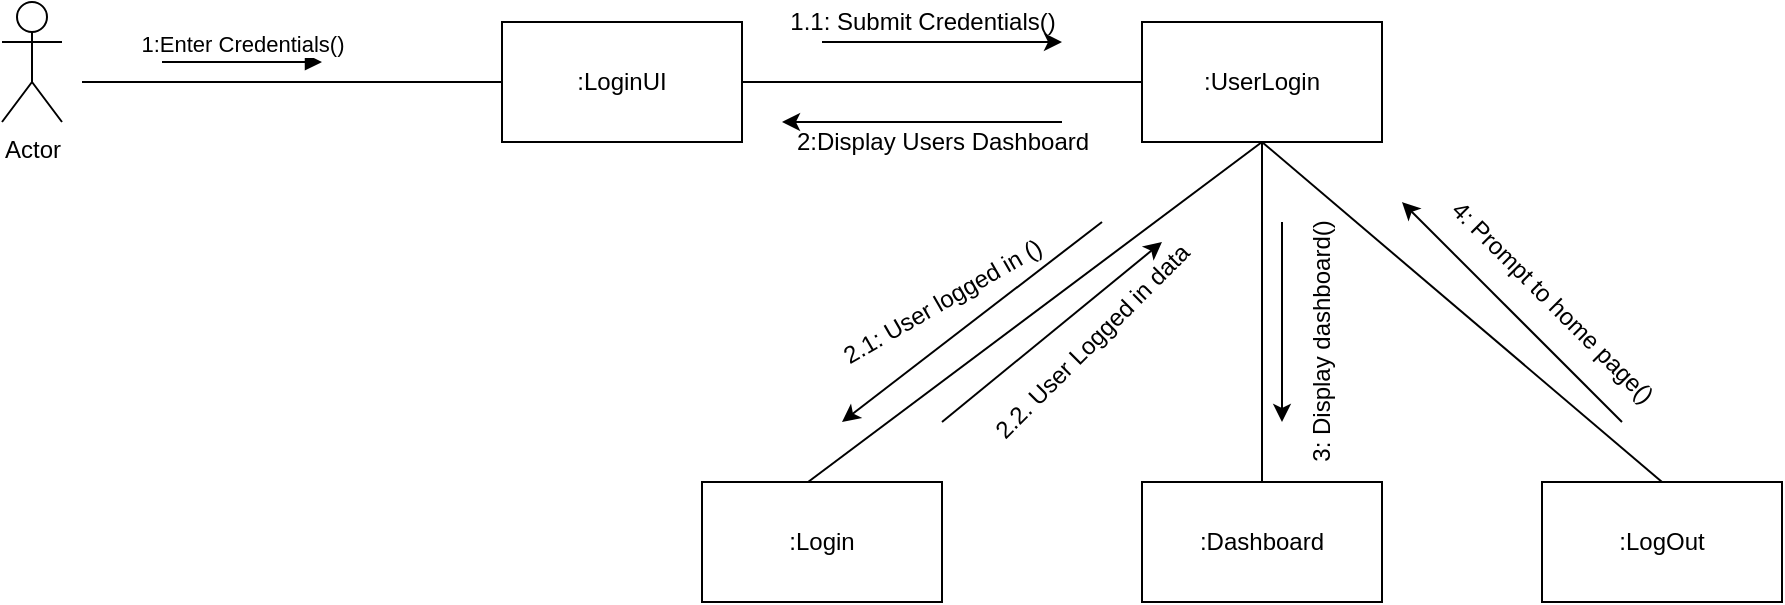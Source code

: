 <mxfile version="17.4.6" type="device"><diagram id="MWAw6mN7mnWIaNWjDNI8" name="Page-1"><mxGraphModel dx="1422" dy="715" grid="1" gridSize="10" guides="1" tooltips="1" connect="1" arrows="1" fold="1" page="1" pageScale="1" pageWidth="850" pageHeight="1100" math="0" shadow="0"><root><mxCell id="0"/><mxCell id="1" parent="0"/><mxCell id="IvDolovTOMa1YK239HX_-1" value="Actor" style="shape=umlActor;verticalLabelPosition=bottom;verticalAlign=top;html=1;outlineConnect=0;" vertex="1" parent="1"><mxGeometry x="120" y="230" width="30" height="60" as="geometry"/></mxCell><mxCell id="IvDolovTOMa1YK239HX_-2" value=":LoginUI" style="rounded=0;whiteSpace=wrap;html=1;" vertex="1" parent="1"><mxGeometry x="370" y="240" width="120" height="60" as="geometry"/></mxCell><mxCell id="IvDolovTOMa1YK239HX_-3" value=":UserLogin" style="rounded=0;whiteSpace=wrap;html=1;" vertex="1" parent="1"><mxGeometry x="690" y="240" width="120" height="60" as="geometry"/></mxCell><mxCell id="IvDolovTOMa1YK239HX_-4" value=":LogOut" style="rounded=0;whiteSpace=wrap;html=1;" vertex="1" parent="1"><mxGeometry x="890" y="470" width="120" height="60" as="geometry"/></mxCell><mxCell id="IvDolovTOMa1YK239HX_-5" value=":Dashboard" style="rounded=0;whiteSpace=wrap;html=1;" vertex="1" parent="1"><mxGeometry x="690" y="470" width="120" height="60" as="geometry"/></mxCell><mxCell id="IvDolovTOMa1YK239HX_-6" value=":Login" style="rounded=0;whiteSpace=wrap;html=1;" vertex="1" parent="1"><mxGeometry x="470" y="470" width="120" height="60" as="geometry"/></mxCell><mxCell id="IvDolovTOMa1YK239HX_-7" value="1:Enter Credentials()" style="html=1;verticalAlign=bottom;endArrow=block;rounded=0;" edge="1" parent="1"><mxGeometry width="80" relative="1" as="geometry"><mxPoint x="200" y="260" as="sourcePoint"/><mxPoint x="280" y="260" as="targetPoint"/></mxGeometry></mxCell><mxCell id="IvDolovTOMa1YK239HX_-8" value="" style="endArrow=none;html=1;rounded=0;entryX=0;entryY=0.5;entryDx=0;entryDy=0;" edge="1" parent="1" target="IvDolovTOMa1YK239HX_-2"><mxGeometry width="50" height="50" relative="1" as="geometry"><mxPoint x="160" y="270" as="sourcePoint"/><mxPoint x="240" y="280" as="targetPoint"/></mxGeometry></mxCell><mxCell id="IvDolovTOMa1YK239HX_-9" value="" style="endArrow=none;html=1;rounded=0;entryX=0;entryY=0.5;entryDx=0;entryDy=0;exitX=1;exitY=0.5;exitDx=0;exitDy=0;" edge="1" parent="1" source="IvDolovTOMa1YK239HX_-2" target="IvDolovTOMa1YK239HX_-3"><mxGeometry width="50" height="50" relative="1" as="geometry"><mxPoint x="540" y="330" as="sourcePoint"/><mxPoint x="590" y="280" as="targetPoint"/></mxGeometry></mxCell><mxCell id="IvDolovTOMa1YK239HX_-10" value="" style="endArrow=none;html=1;rounded=0;entryX=0.5;entryY=1;entryDx=0;entryDy=0;exitX=0.5;exitY=0;exitDx=0;exitDy=0;" edge="1" parent="1" source="IvDolovTOMa1YK239HX_-4" target="IvDolovTOMa1YK239HX_-3"><mxGeometry width="50" height="50" relative="1" as="geometry"><mxPoint x="680" y="430" as="sourcePoint"/><mxPoint x="730" y="380" as="targetPoint"/></mxGeometry></mxCell><mxCell id="IvDolovTOMa1YK239HX_-11" value="" style="endArrow=none;html=1;rounded=0;entryX=0.5;entryY=1;entryDx=0;entryDy=0;exitX=0.5;exitY=0;exitDx=0;exitDy=0;" edge="1" parent="1" source="IvDolovTOMa1YK239HX_-5" target="IvDolovTOMa1YK239HX_-3"><mxGeometry width="50" height="50" relative="1" as="geometry"><mxPoint x="670" y="410" as="sourcePoint"/><mxPoint x="720" y="360" as="targetPoint"/></mxGeometry></mxCell><mxCell id="IvDolovTOMa1YK239HX_-12" value="" style="endArrow=none;html=1;rounded=0;entryX=0.5;entryY=1;entryDx=0;entryDy=0;exitX=0.442;exitY=0;exitDx=0;exitDy=0;exitPerimeter=0;" edge="1" parent="1" source="IvDolovTOMa1YK239HX_-6" target="IvDolovTOMa1YK239HX_-3"><mxGeometry width="50" height="50" relative="1" as="geometry"><mxPoint x="590" y="400" as="sourcePoint"/><mxPoint x="640" y="350" as="targetPoint"/></mxGeometry></mxCell><mxCell id="IvDolovTOMa1YK239HX_-13" value="" style="endArrow=classic;html=1;rounded=0;" edge="1" parent="1"><mxGeometry width="50" height="50" relative="1" as="geometry"><mxPoint x="530" y="250" as="sourcePoint"/><mxPoint x="650" y="250" as="targetPoint"/></mxGeometry></mxCell><mxCell id="IvDolovTOMa1YK239HX_-14" value="1.1: Submit Credentials()" style="text;html=1;align=center;verticalAlign=middle;resizable=0;points=[];autosize=1;strokeColor=none;fillColor=none;" vertex="1" parent="1"><mxGeometry x="505" y="230" width="150" height="20" as="geometry"/></mxCell><mxCell id="IvDolovTOMa1YK239HX_-15" value="" style="endArrow=classic;html=1;rounded=0;" edge="1" parent="1"><mxGeometry width="50" height="50" relative="1" as="geometry"><mxPoint x="650" y="290" as="sourcePoint"/><mxPoint x="510" y="290" as="targetPoint"/></mxGeometry></mxCell><mxCell id="IvDolovTOMa1YK239HX_-16" value="2:Display Users Dashboard" style="text;html=1;align=center;verticalAlign=middle;resizable=0;points=[];autosize=1;strokeColor=none;fillColor=none;" vertex="1" parent="1"><mxGeometry x="510" y="290" width="160" height="20" as="geometry"/></mxCell><mxCell id="IvDolovTOMa1YK239HX_-17" value="" style="endArrow=classic;html=1;rounded=0;" edge="1" parent="1"><mxGeometry width="50" height="50" relative="1" as="geometry"><mxPoint x="930" y="440" as="sourcePoint"/><mxPoint x="820" y="330" as="targetPoint"/></mxGeometry></mxCell><mxCell id="IvDolovTOMa1YK239HX_-18" value="4: Prompt to home page()" style="text;html=1;align=center;verticalAlign=middle;resizable=0;points=[];autosize=1;strokeColor=none;fillColor=none;rotation=45;" vertex="1" parent="1"><mxGeometry x="820" y="370" width="150" height="20" as="geometry"/></mxCell><mxCell id="IvDolovTOMa1YK239HX_-19" value="3: Display dashboard()" style="text;html=1;align=center;verticalAlign=middle;resizable=0;points=[];autosize=1;strokeColor=none;fillColor=none;rotation=-90;" vertex="1" parent="1"><mxGeometry x="710" y="390" width="140" height="20" as="geometry"/></mxCell><mxCell id="IvDolovTOMa1YK239HX_-20" value="" style="endArrow=classic;html=1;rounded=0;" edge="1" parent="1"><mxGeometry width="50" height="50" relative="1" as="geometry"><mxPoint x="760" y="340" as="sourcePoint"/><mxPoint x="760" y="440" as="targetPoint"/></mxGeometry></mxCell><mxCell id="IvDolovTOMa1YK239HX_-21" value="" style="endArrow=classic;html=1;rounded=0;" edge="1" parent="1"><mxGeometry width="50" height="50" relative="1" as="geometry"><mxPoint x="590" y="440" as="sourcePoint"/><mxPoint x="700" y="350" as="targetPoint"/></mxGeometry></mxCell><mxCell id="IvDolovTOMa1YK239HX_-22" value="2.2. User Logged in data" style="text;html=1;align=center;verticalAlign=middle;resizable=0;points=[];autosize=1;strokeColor=none;fillColor=none;rotation=-45;" vertex="1" parent="1"><mxGeometry x="590" y="390" width="150" height="20" as="geometry"/></mxCell><mxCell id="IvDolovTOMa1YK239HX_-23" value="" style="endArrow=classic;html=1;rounded=0;" edge="1" parent="1"><mxGeometry width="50" height="50" relative="1" as="geometry"><mxPoint x="670" y="340" as="sourcePoint"/><mxPoint x="540" y="440" as="targetPoint"/></mxGeometry></mxCell><mxCell id="IvDolovTOMa1YK239HX_-24" value="2.1: User logged in ()&lt;br&gt;" style="text;html=1;align=center;verticalAlign=middle;resizable=0;points=[];autosize=1;strokeColor=none;fillColor=none;rotation=-30;" vertex="1" parent="1"><mxGeometry x="525" y="370" width="130" height="20" as="geometry"/></mxCell></root></mxGraphModel></diagram></mxfile>